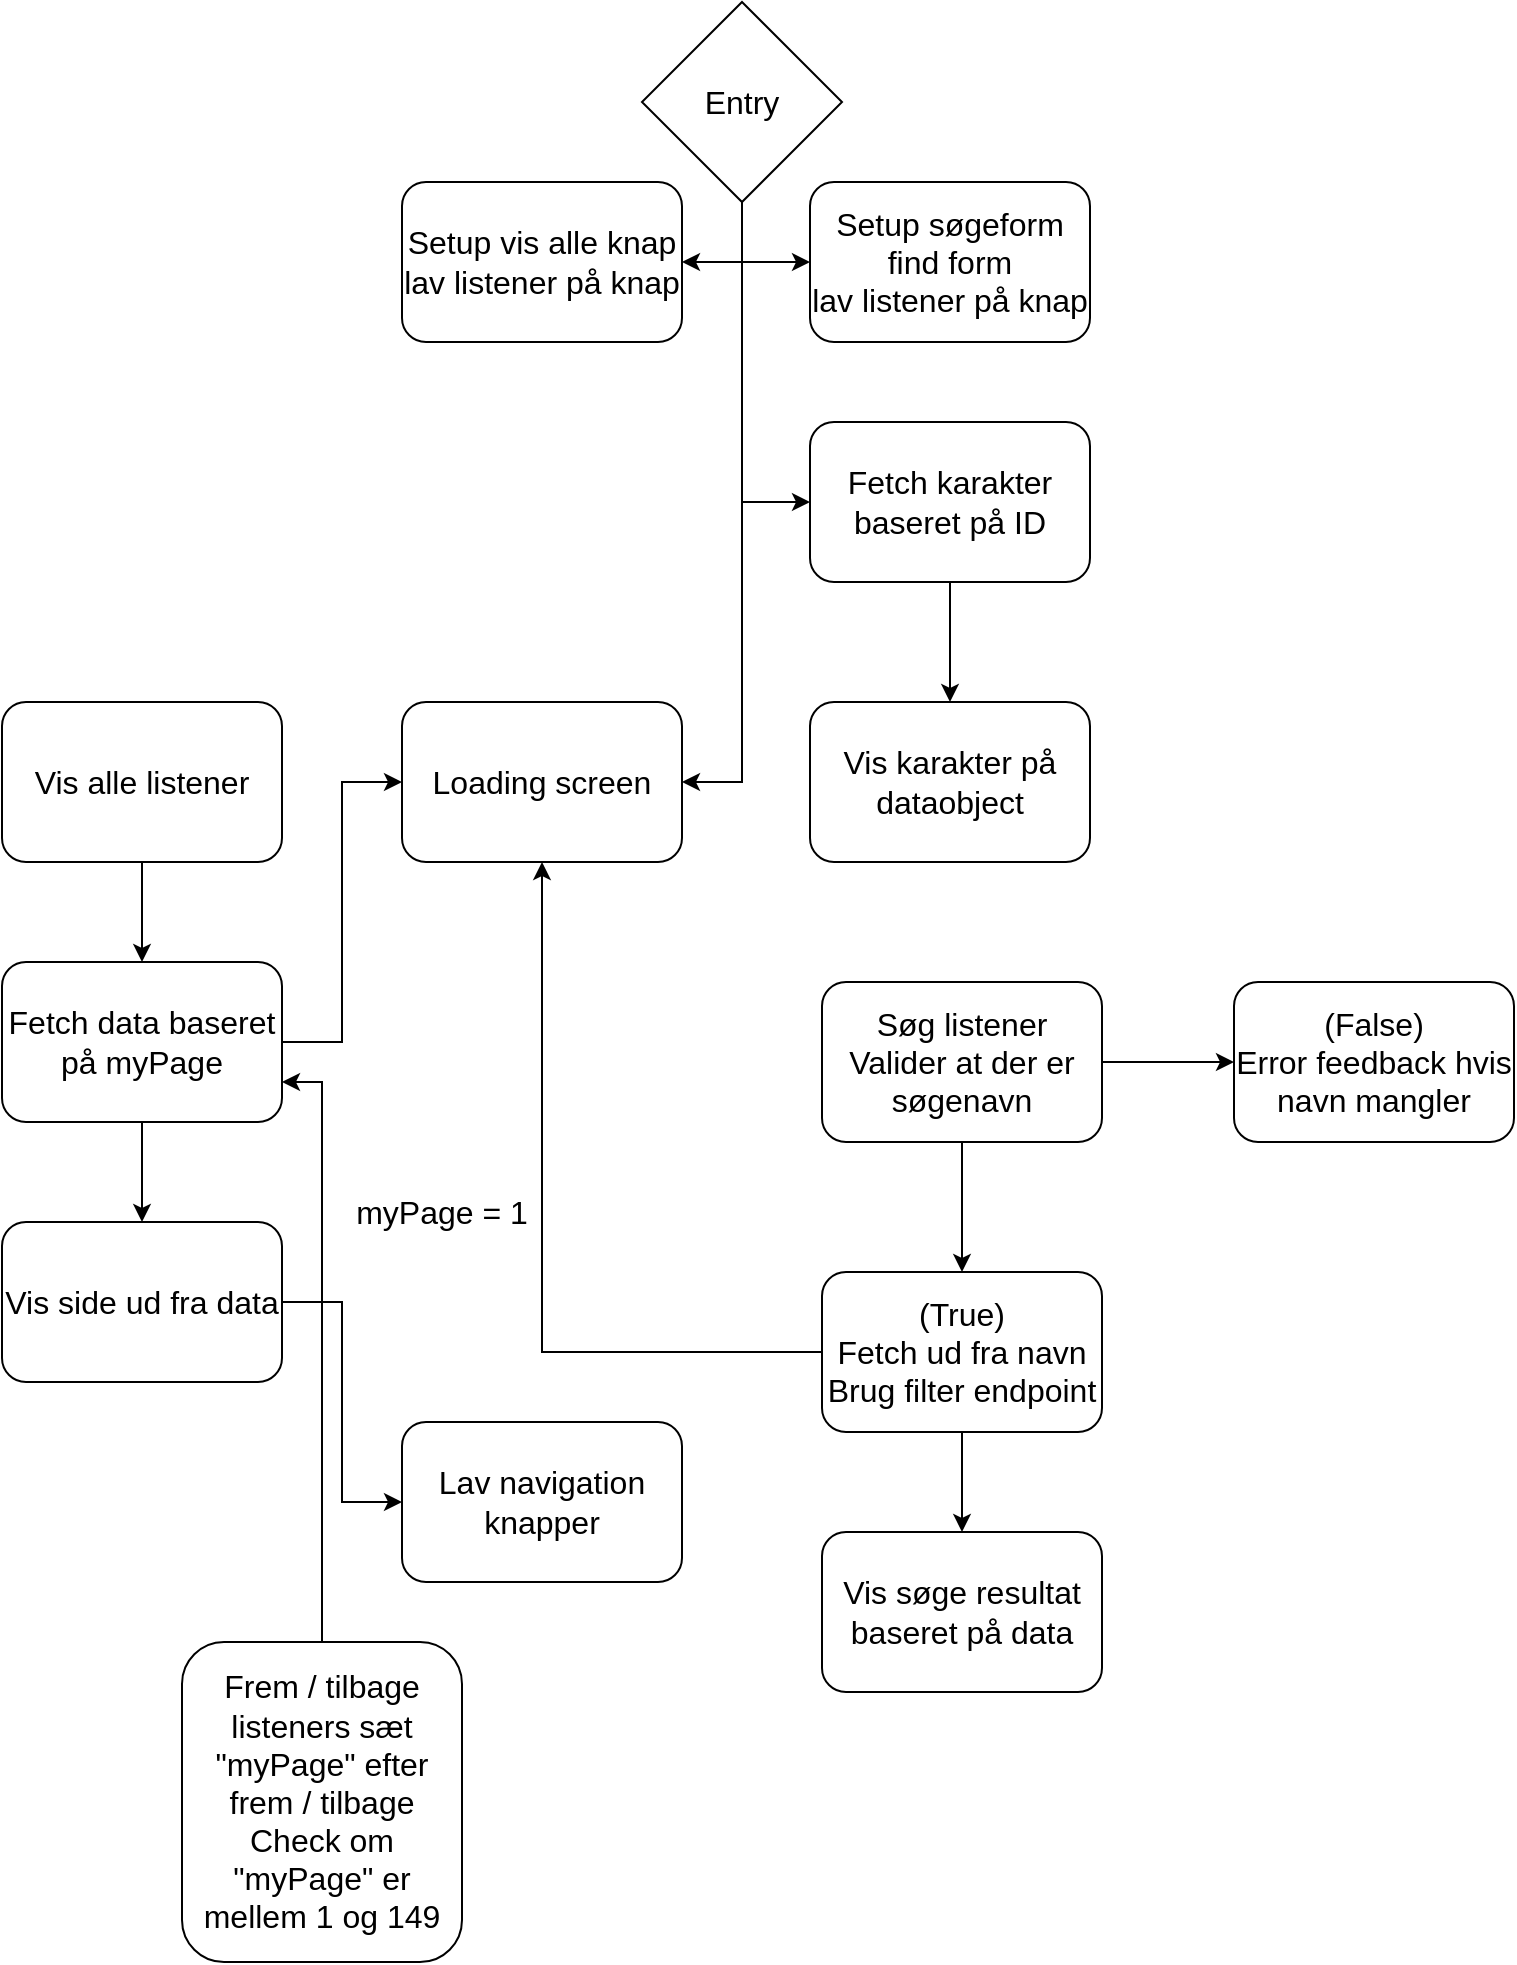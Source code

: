 <mxfile version="20.8.20" type="device"><diagram name="Side-1" id="-mVsGmRZ9AjKS7hI0tAv"><mxGraphModel dx="913" dy="538" grid="1" gridSize="10" guides="1" tooltips="1" connect="1" arrows="1" fold="1" page="1" pageScale="1" pageWidth="827" pageHeight="1169" math="0" shadow="0"><root><mxCell id="0"/><mxCell id="1" parent="0"/><mxCell id="JXdUIwI-Pj2SZq2ZdGlL-1" value="&lt;font style=&quot;font-size: 16px;&quot;&gt;Loading screen&lt;/font&gt;" style="rounded=1;whiteSpace=wrap;html=1;" vertex="1" parent="1"><mxGeometry x="210" y="360" width="140" height="80" as="geometry"/></mxCell><mxCell id="JXdUIwI-Pj2SZq2ZdGlL-2" value="&lt;span style=&quot;font-size: 16px;&quot;&gt;Vis karakter på dataobject&lt;/span&gt;" style="rounded=1;whiteSpace=wrap;html=1;" vertex="1" parent="1"><mxGeometry x="414" y="360" width="140" height="80" as="geometry"/></mxCell><mxCell id="JXdUIwI-Pj2SZq2ZdGlL-32" style="edgeStyle=orthogonalEdgeStyle;rounded=0;orthogonalLoop=1;jettySize=auto;html=1;entryX=0;entryY=0.5;entryDx=0;entryDy=0;" edge="1" parent="1" source="JXdUIwI-Pj2SZq2ZdGlL-5" target="JXdUIwI-Pj2SZq2ZdGlL-31"><mxGeometry relative="1" as="geometry"/></mxCell><mxCell id="JXdUIwI-Pj2SZq2ZdGlL-5" value="&lt;font style=&quot;font-size: 16px;&quot;&gt;Vis side ud fra data&lt;/font&gt;" style="rounded=1;whiteSpace=wrap;html=1;" vertex="1" parent="1"><mxGeometry x="10" y="620" width="140" height="80" as="geometry"/></mxCell><mxCell id="JXdUIwI-Pj2SZq2ZdGlL-11" style="edgeStyle=orthogonalEdgeStyle;rounded=0;orthogonalLoop=1;jettySize=auto;html=1;entryX=1;entryY=0.5;entryDx=0;entryDy=0;fontSize=16;" edge="1" parent="1" source="JXdUIwI-Pj2SZq2ZdGlL-6" target="JXdUIwI-Pj2SZq2ZdGlL-1"><mxGeometry relative="1" as="geometry"/></mxCell><mxCell id="JXdUIwI-Pj2SZq2ZdGlL-12" style="edgeStyle=orthogonalEdgeStyle;rounded=0;orthogonalLoop=1;jettySize=auto;html=1;entryX=0;entryY=0.5;entryDx=0;entryDy=0;fontSize=16;" edge="1" parent="1" source="JXdUIwI-Pj2SZq2ZdGlL-6" target="JXdUIwI-Pj2SZq2ZdGlL-9"><mxGeometry relative="1" as="geometry"/></mxCell><mxCell id="JXdUIwI-Pj2SZq2ZdGlL-15" style="edgeStyle=orthogonalEdgeStyle;rounded=0;orthogonalLoop=1;jettySize=auto;html=1;entryX=0;entryY=0.5;entryDx=0;entryDy=0;" edge="1" parent="1" source="JXdUIwI-Pj2SZq2ZdGlL-6" target="JXdUIwI-Pj2SZq2ZdGlL-14"><mxGeometry relative="1" as="geometry"/></mxCell><mxCell id="JXdUIwI-Pj2SZq2ZdGlL-25" style="edgeStyle=orthogonalEdgeStyle;rounded=0;orthogonalLoop=1;jettySize=auto;html=1;entryX=1;entryY=0.5;entryDx=0;entryDy=0;" edge="1" parent="1" source="JXdUIwI-Pj2SZq2ZdGlL-6" target="JXdUIwI-Pj2SZq2ZdGlL-24"><mxGeometry relative="1" as="geometry"/></mxCell><mxCell id="JXdUIwI-Pj2SZq2ZdGlL-6" value="Entry" style="rhombus;whiteSpace=wrap;html=1;fontSize=16;" vertex="1" parent="1"><mxGeometry x="330" y="10" width="100" height="100" as="geometry"/></mxCell><mxCell id="JXdUIwI-Pj2SZq2ZdGlL-13" style="edgeStyle=orthogonalEdgeStyle;rounded=0;orthogonalLoop=1;jettySize=auto;html=1;entryX=0.5;entryY=0;entryDx=0;entryDy=0;fontSize=16;" edge="1" parent="1" source="JXdUIwI-Pj2SZq2ZdGlL-9" target="JXdUIwI-Pj2SZq2ZdGlL-2"><mxGeometry relative="1" as="geometry"/></mxCell><mxCell id="JXdUIwI-Pj2SZq2ZdGlL-9" value="&lt;font style=&quot;font-size: 16px;&quot;&gt;Fetch karakter baseret på ID&lt;/font&gt;" style="rounded=1;whiteSpace=wrap;html=1;" vertex="1" parent="1"><mxGeometry x="414" y="220" width="140" height="80" as="geometry"/></mxCell><mxCell id="JXdUIwI-Pj2SZq2ZdGlL-14" value="&lt;font style=&quot;font-size: 16px;&quot;&gt;Setup søgeform&lt;br&gt;find form&lt;br&gt;lav listener på knap&lt;br&gt;&lt;/font&gt;" style="rounded=1;whiteSpace=wrap;html=1;" vertex="1" parent="1"><mxGeometry x="414" y="100" width="140" height="80" as="geometry"/></mxCell><mxCell id="JXdUIwI-Pj2SZq2ZdGlL-18" style="edgeStyle=orthogonalEdgeStyle;rounded=0;orthogonalLoop=1;jettySize=auto;html=1;entryX=0;entryY=0.5;entryDx=0;entryDy=0;" edge="1" parent="1" source="JXdUIwI-Pj2SZq2ZdGlL-16" target="JXdUIwI-Pj2SZq2ZdGlL-17"><mxGeometry relative="1" as="geometry"/></mxCell><mxCell id="JXdUIwI-Pj2SZq2ZdGlL-20" style="edgeStyle=orthogonalEdgeStyle;rounded=0;orthogonalLoop=1;jettySize=auto;html=1;entryX=0.5;entryY=0;entryDx=0;entryDy=0;" edge="1" parent="1" source="JXdUIwI-Pj2SZq2ZdGlL-16" target="JXdUIwI-Pj2SZq2ZdGlL-19"><mxGeometry relative="1" as="geometry"/></mxCell><mxCell id="JXdUIwI-Pj2SZq2ZdGlL-16" value="&lt;font style=&quot;font-size: 16px;&quot;&gt;Søg listener&lt;br&gt;Valider at der er søgenavn&lt;br&gt;&lt;/font&gt;" style="rounded=1;whiteSpace=wrap;html=1;" vertex="1" parent="1"><mxGeometry x="420" y="500" width="140" height="80" as="geometry"/></mxCell><mxCell id="JXdUIwI-Pj2SZq2ZdGlL-17" value="&lt;font style=&quot;font-size: 16px;&quot;&gt;(False)&lt;br&gt;Error feedback hvis navn mangler&lt;br&gt;&lt;/font&gt;" style="rounded=1;whiteSpace=wrap;html=1;" vertex="1" parent="1"><mxGeometry x="626" y="500" width="140" height="80" as="geometry"/></mxCell><mxCell id="JXdUIwI-Pj2SZq2ZdGlL-22" style="edgeStyle=orthogonalEdgeStyle;rounded=0;orthogonalLoop=1;jettySize=auto;html=1;entryX=0.5;entryY=0;entryDx=0;entryDy=0;" edge="1" parent="1" source="JXdUIwI-Pj2SZq2ZdGlL-19" target="JXdUIwI-Pj2SZq2ZdGlL-21"><mxGeometry relative="1" as="geometry"/></mxCell><mxCell id="JXdUIwI-Pj2SZq2ZdGlL-23" style="edgeStyle=orthogonalEdgeStyle;rounded=0;orthogonalLoop=1;jettySize=auto;html=1;entryX=0.5;entryY=1;entryDx=0;entryDy=0;" edge="1" parent="1" source="JXdUIwI-Pj2SZq2ZdGlL-19" target="JXdUIwI-Pj2SZq2ZdGlL-1"><mxGeometry relative="1" as="geometry"/></mxCell><mxCell id="JXdUIwI-Pj2SZq2ZdGlL-19" value="&lt;font style=&quot;font-size: 16px;&quot;&gt;(True)&lt;br&gt;Fetch ud fra navn&lt;br&gt;Brug filter endpoint&lt;br&gt;&lt;/font&gt;" style="rounded=1;whiteSpace=wrap;html=1;" vertex="1" parent="1"><mxGeometry x="420" y="645" width="140" height="80" as="geometry"/></mxCell><mxCell id="JXdUIwI-Pj2SZq2ZdGlL-21" value="&lt;font style=&quot;font-size: 16px;&quot;&gt;Vis søge resultat baseret på data&lt;br&gt;&lt;/font&gt;" style="rounded=1;whiteSpace=wrap;html=1;" vertex="1" parent="1"><mxGeometry x="420" y="775" width="140" height="80" as="geometry"/></mxCell><mxCell id="JXdUIwI-Pj2SZq2ZdGlL-24" value="&lt;font style=&quot;font-size: 16px;&quot;&gt;Setup vis alle knap&lt;br&gt;lav listener på knap&lt;br&gt;&lt;/font&gt;" style="rounded=1;whiteSpace=wrap;html=1;" vertex="1" parent="1"><mxGeometry x="210" y="100" width="140" height="80" as="geometry"/></mxCell><mxCell id="JXdUIwI-Pj2SZq2ZdGlL-28" style="edgeStyle=orthogonalEdgeStyle;rounded=0;orthogonalLoop=1;jettySize=auto;html=1;entryX=0.5;entryY=0;entryDx=0;entryDy=0;" edge="1" parent="1" source="JXdUIwI-Pj2SZq2ZdGlL-26" target="JXdUIwI-Pj2SZq2ZdGlL-29"><mxGeometry relative="1" as="geometry"><mxPoint x="80" y="510" as="targetPoint"/></mxGeometry></mxCell><mxCell id="JXdUIwI-Pj2SZq2ZdGlL-26" value="&lt;font style=&quot;font-size: 16px;&quot;&gt;Vis alle listener&lt;br&gt;&lt;/font&gt;" style="rounded=1;whiteSpace=wrap;html=1;" vertex="1" parent="1"><mxGeometry x="10" y="360" width="140" height="80" as="geometry"/></mxCell><mxCell id="JXdUIwI-Pj2SZq2ZdGlL-30" style="edgeStyle=orthogonalEdgeStyle;rounded=0;orthogonalLoop=1;jettySize=auto;html=1;entryX=0.5;entryY=0;entryDx=0;entryDy=0;" edge="1" parent="1" source="JXdUIwI-Pj2SZq2ZdGlL-29" target="JXdUIwI-Pj2SZq2ZdGlL-5"><mxGeometry relative="1" as="geometry"/></mxCell><mxCell id="JXdUIwI-Pj2SZq2ZdGlL-36" style="edgeStyle=orthogonalEdgeStyle;rounded=0;orthogonalLoop=1;jettySize=auto;html=1;entryX=0;entryY=0.5;entryDx=0;entryDy=0;fontSize=16;" edge="1" parent="1" source="JXdUIwI-Pj2SZq2ZdGlL-29" target="JXdUIwI-Pj2SZq2ZdGlL-1"><mxGeometry relative="1" as="geometry"/></mxCell><mxCell id="JXdUIwI-Pj2SZq2ZdGlL-29" value="&lt;font style=&quot;font-size: 16px;&quot;&gt;Fetch data baseret på myPage&lt;/font&gt;" style="rounded=1;whiteSpace=wrap;html=1;" vertex="1" parent="1"><mxGeometry x="10" y="490" width="140" height="80" as="geometry"/></mxCell><mxCell id="JXdUIwI-Pj2SZq2ZdGlL-31" value="&lt;font style=&quot;font-size: 16px;&quot;&gt;Lav navigation knapper&lt;/font&gt;" style="rounded=1;whiteSpace=wrap;html=1;" vertex="1" parent="1"><mxGeometry x="210" y="720" width="140" height="80" as="geometry"/></mxCell><mxCell id="JXdUIwI-Pj2SZq2ZdGlL-37" style="edgeStyle=orthogonalEdgeStyle;rounded=0;orthogonalLoop=1;jettySize=auto;html=1;entryX=1;entryY=0.75;entryDx=0;entryDy=0;fontSize=16;" edge="1" parent="1" source="JXdUIwI-Pj2SZq2ZdGlL-33" target="JXdUIwI-Pj2SZq2ZdGlL-29"><mxGeometry relative="1" as="geometry"/></mxCell><mxCell id="JXdUIwI-Pj2SZq2ZdGlL-33" value="&lt;font style=&quot;font-size: 16px;&quot;&gt;Frem / tilbage listeners sæt &quot;myPage&quot; efter frem / tilbage&lt;br&gt;Check om &quot;myPage&quot; er mellem 1 og 149&lt;br&gt;&lt;/font&gt;" style="rounded=1;whiteSpace=wrap;html=1;" vertex="1" parent="1"><mxGeometry x="100" y="830" width="140" height="160" as="geometry"/></mxCell><mxCell id="JXdUIwI-Pj2SZq2ZdGlL-34" value="&lt;span style=&quot;font-size: 16px;&quot;&gt;myPage = 1&lt;/span&gt;" style="text;html=1;strokeColor=none;fillColor=none;align=center;verticalAlign=middle;whiteSpace=wrap;rounded=0;" vertex="1" parent="1"><mxGeometry x="160" y="600" width="140" height="30" as="geometry"/></mxCell></root></mxGraphModel></diagram></mxfile>